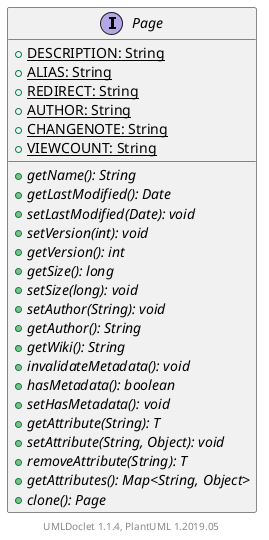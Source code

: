 @startuml

    interface Page [[Page.html]] {
        {static} +DESCRIPTION: String
        {static} +ALIAS: String
        {static} +REDIRECT: String
        {static} +AUTHOR: String
        {static} +CHANGENOTE: String
        {static} +VIEWCOUNT: String
        {abstract} +getName(): String
        {abstract} +getLastModified(): Date
        {abstract} +setLastModified(Date): void
        {abstract} +setVersion(int): void
        {abstract} +getVersion(): int
        {abstract} +getSize(): long
        {abstract} +setSize(long): void
        {abstract} +setAuthor(String): void
        {abstract} +getAuthor(): String
        {abstract} +getWiki(): String
        {abstract} +invalidateMetadata(): void
        {abstract} +hasMetadata(): boolean
        {abstract} +setHasMetadata(): void
        {abstract} +getAttribute(String): T
        {abstract} +setAttribute(String, Object): void
        {abstract} +removeAttribute(String): T
        {abstract} +getAttributes(): Map<String, Object>
        {abstract} +clone(): Page
    }


    center footer UMLDoclet 1.1.4, PlantUML 1.2019.05
@enduml
